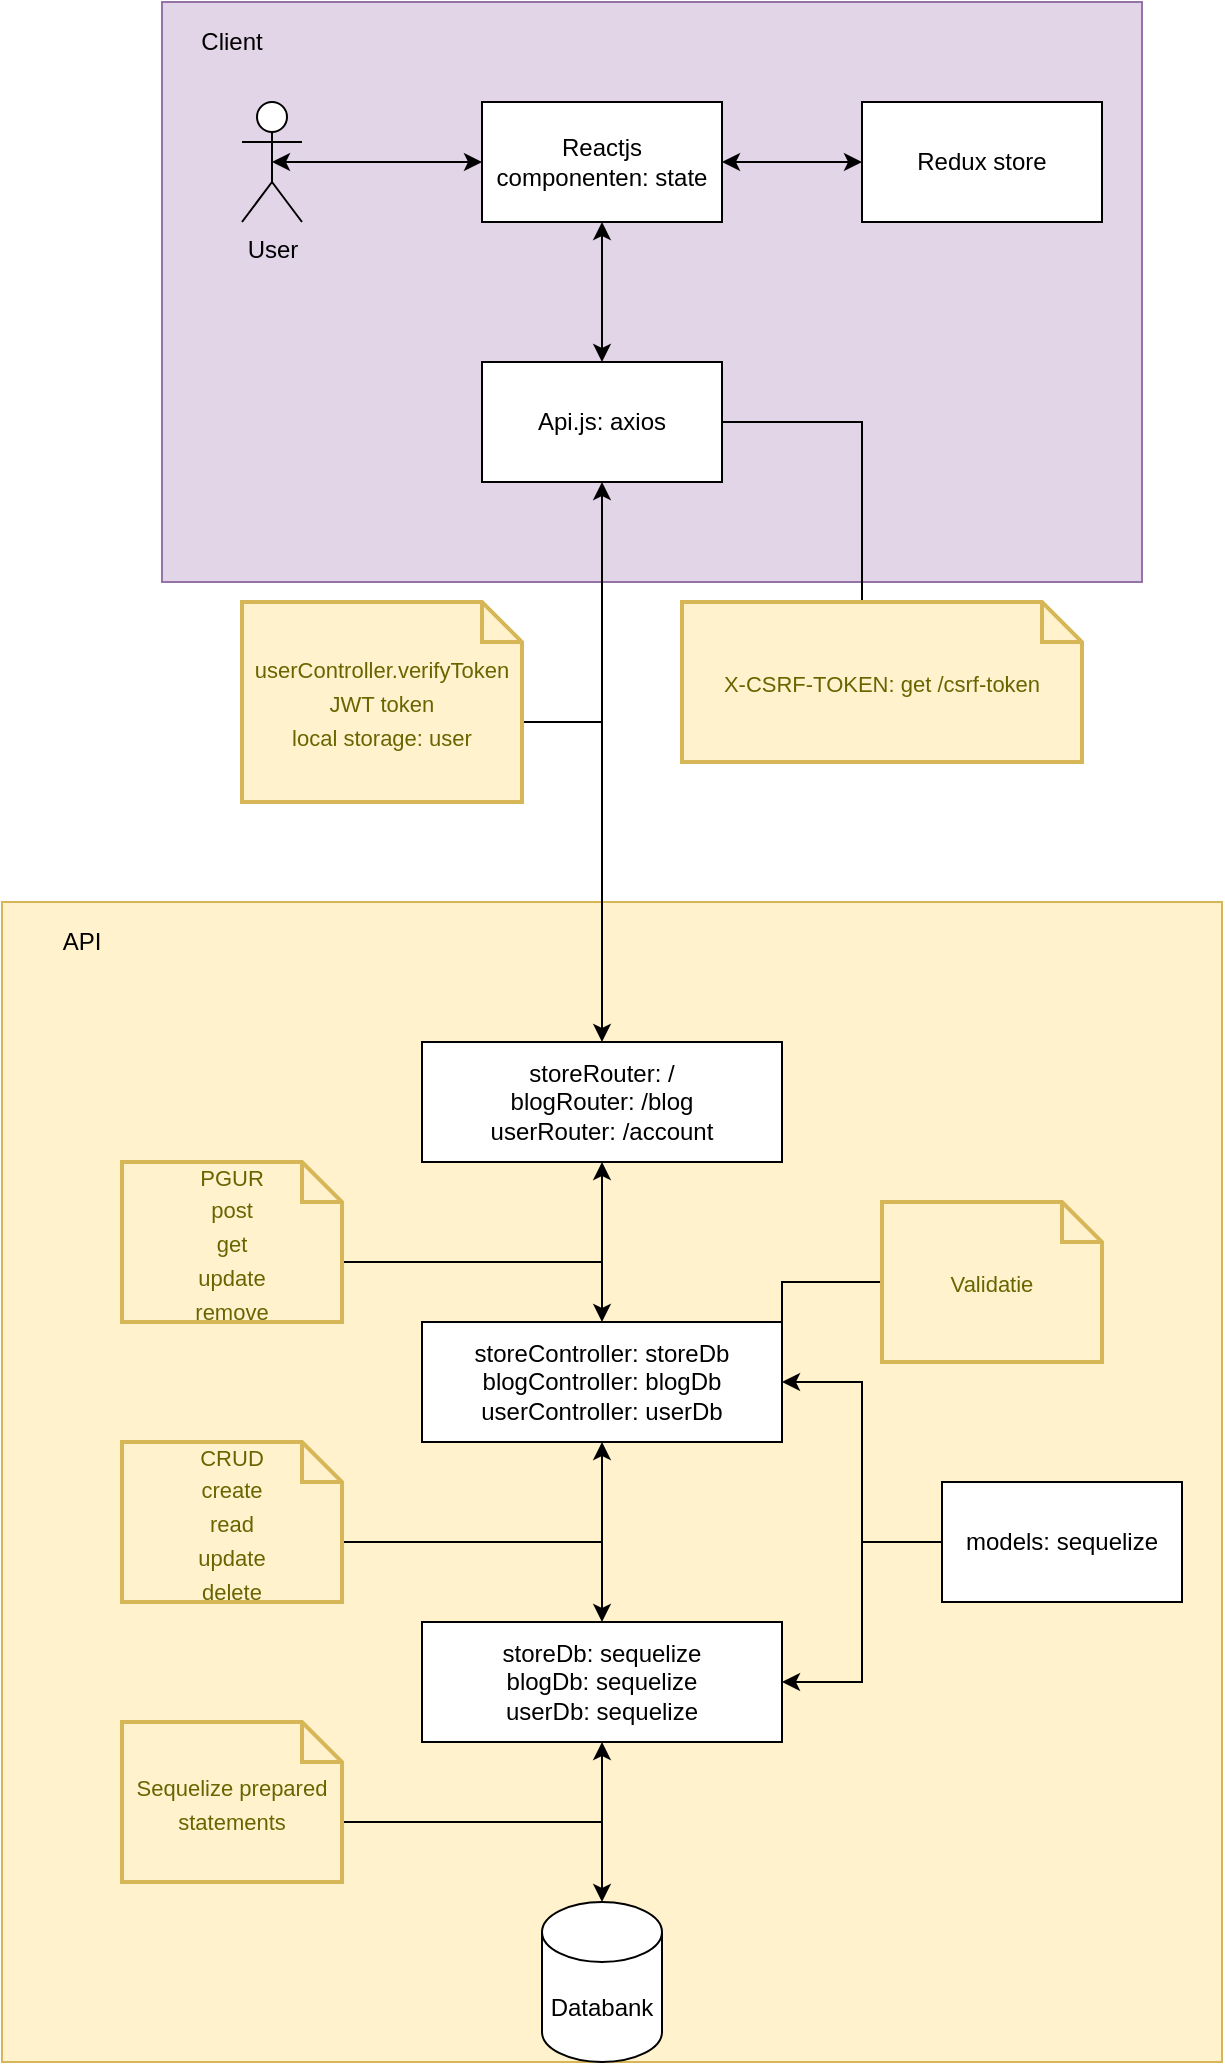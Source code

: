 <mxfile version="13.7.9" type="device"><diagram id="ibFVAGhFhCGda3OXvbXu" name="Page-1"><mxGraphModel dx="2272" dy="862" grid="1" gridSize="10" guides="1" tooltips="1" connect="1" arrows="1" fold="1" page="1" pageScale="1" pageWidth="850" pageHeight="1100" math="0" shadow="0"><root><mxCell id="0"/><mxCell id="1" parent="0"/><mxCell id="uuBy63kT2EAxpr-z3EIC-34" value="" style="rounded=0;whiteSpace=wrap;html=1;fillColor=#e1d5e7;strokeColor=#9673a6;" vertex="1" parent="1"><mxGeometry x="-370" y="30" width="490" height="290" as="geometry"/></mxCell><mxCell id="uuBy63kT2EAxpr-z3EIC-14" value="" style="rounded=0;whiteSpace=wrap;html=1;fillColor=#fff2cc;strokeColor=#d6b656;" vertex="1" parent="1"><mxGeometry x="-450" y="480" width="610" height="580" as="geometry"/></mxCell><mxCell id="uuBy63kT2EAxpr-z3EIC-1" value="Databank" style="shape=cylinder3;whiteSpace=wrap;html=1;boundedLbl=1;backgroundOutline=1;size=15;" vertex="1" parent="1"><mxGeometry x="-180" y="980" width="60" height="80" as="geometry"/></mxCell><mxCell id="uuBy63kT2EAxpr-z3EIC-7" style="edgeStyle=orthogonalEdgeStyle;rounded=0;orthogonalLoop=1;jettySize=auto;html=1;exitX=1;exitY=0.5;exitDx=0;exitDy=0;entryX=0;entryY=0.5;entryDx=0;entryDy=0;startArrow=classic;startFill=1;endArrow=none;endFill=0;" edge="1" parent="1" source="uuBy63kT2EAxpr-z3EIC-2" target="uuBy63kT2EAxpr-z3EIC-5"><mxGeometry relative="1" as="geometry"/></mxCell><mxCell id="uuBy63kT2EAxpr-z3EIC-8" style="edgeStyle=orthogonalEdgeStyle;rounded=0;orthogonalLoop=1;jettySize=auto;html=1;exitX=0.5;exitY=1;exitDx=0;exitDy=0;entryX=0.5;entryY=0;entryDx=0;entryDy=0;entryPerimeter=0;startArrow=classic;startFill=1;endArrow=classic;endFill=1;" edge="1" parent="1" source="uuBy63kT2EAxpr-z3EIC-2" target="uuBy63kT2EAxpr-z3EIC-1"><mxGeometry relative="1" as="geometry"/></mxCell><mxCell id="uuBy63kT2EAxpr-z3EIC-2" value="storeDb: sequelize&lt;br&gt;blogDb: sequelize&lt;br&gt;userDb: sequelize" style="rounded=0;whiteSpace=wrap;html=1;" vertex="1" parent="1"><mxGeometry x="-240" y="840" width="180" height="60" as="geometry"/></mxCell><mxCell id="uuBy63kT2EAxpr-z3EIC-6" style="edgeStyle=orthogonalEdgeStyle;rounded=0;orthogonalLoop=1;jettySize=auto;html=1;exitX=1;exitY=0.5;exitDx=0;exitDy=0;entryX=0;entryY=0.5;entryDx=0;entryDy=0;startArrow=classic;startFill=1;endArrow=none;endFill=0;" edge="1" parent="1" source="uuBy63kT2EAxpr-z3EIC-3" target="uuBy63kT2EAxpr-z3EIC-5"><mxGeometry relative="1" as="geometry"/></mxCell><mxCell id="uuBy63kT2EAxpr-z3EIC-9" style="edgeStyle=orthogonalEdgeStyle;rounded=0;orthogonalLoop=1;jettySize=auto;html=1;exitX=0.5;exitY=1;exitDx=0;exitDy=0;entryX=0.5;entryY=0;entryDx=0;entryDy=0;startArrow=classic;startFill=1;endArrow=classic;endFill=1;" edge="1" parent="1" source="uuBy63kT2EAxpr-z3EIC-3" target="uuBy63kT2EAxpr-z3EIC-2"><mxGeometry relative="1" as="geometry"/></mxCell><mxCell id="uuBy63kT2EAxpr-z3EIC-3" value="storeController: storeDb&lt;br&gt;blogController: blogDb&lt;br&gt;userController: userDb" style="rounded=0;whiteSpace=wrap;html=1;" vertex="1" parent="1"><mxGeometry x="-240" y="690" width="180" height="60" as="geometry"/></mxCell><mxCell id="uuBy63kT2EAxpr-z3EIC-10" style="edgeStyle=orthogonalEdgeStyle;rounded=0;orthogonalLoop=1;jettySize=auto;html=1;exitX=0.5;exitY=1;exitDx=0;exitDy=0;startArrow=classic;startFill=1;endArrow=classic;endFill=1;" edge="1" parent="1" source="uuBy63kT2EAxpr-z3EIC-4" target="uuBy63kT2EAxpr-z3EIC-3"><mxGeometry relative="1" as="geometry"/></mxCell><mxCell id="uuBy63kT2EAxpr-z3EIC-4" value="storeRouter: /&lt;br&gt;blogRouter: /blog&lt;br&gt;userRouter: /account" style="rounded=0;whiteSpace=wrap;html=1;" vertex="1" parent="1"><mxGeometry x="-240" y="550" width="180" height="60" as="geometry"/></mxCell><mxCell id="uuBy63kT2EAxpr-z3EIC-5" value="models: sequelize" style="rounded=0;whiteSpace=wrap;html=1;" vertex="1" parent="1"><mxGeometry x="20" y="770" width="120" height="60" as="geometry"/></mxCell><mxCell id="uuBy63kT2EAxpr-z3EIC-31" style="edgeStyle=orthogonalEdgeStyle;rounded=0;orthogonalLoop=1;jettySize=auto;html=1;exitX=0;exitY=0;exitDx=110;exitDy=50;exitPerimeter=0;startArrow=none;startFill=0;endArrow=none;endFill=0;" edge="1" parent="1" source="uuBy63kT2EAxpr-z3EIC-11"><mxGeometry relative="1" as="geometry"><mxPoint x="-150" y="800" as="targetPoint"/></mxGeometry></mxCell><mxCell id="uuBy63kT2EAxpr-z3EIC-11" value="&lt;font style=&quot;font-size: 11px&quot;&gt;CRUD&lt;br&gt;create&lt;br&gt;read&lt;br&gt;update&lt;br&gt;delete&lt;br&gt;&lt;/font&gt;" style="shape=note;strokeWidth=2;fontSize=14;size=20;whiteSpace=wrap;html=1;fillColor=#fff2cc;strokeColor=#d6b656;fontColor=#666600;" vertex="1" parent="1"><mxGeometry x="-390" y="750" width="110" height="80" as="geometry"/></mxCell><mxCell id="uuBy63kT2EAxpr-z3EIC-30" style="edgeStyle=orthogonalEdgeStyle;rounded=0;orthogonalLoop=1;jettySize=auto;html=1;exitX=0;exitY=0;exitDx=110;exitDy=50;exitPerimeter=0;startArrow=none;startFill=0;endArrow=none;endFill=0;" edge="1" parent="1" source="uuBy63kT2EAxpr-z3EIC-13"><mxGeometry relative="1" as="geometry"><mxPoint x="-150" y="660" as="targetPoint"/></mxGeometry></mxCell><mxCell id="uuBy63kT2EAxpr-z3EIC-13" value="&lt;span style=&quot;font-size: 11px&quot;&gt;PGUR&lt;br&gt;post&lt;br&gt;get&lt;br&gt;update&lt;br&gt;remove&lt;br&gt;&lt;/span&gt;" style="shape=note;strokeWidth=2;fontSize=14;size=20;whiteSpace=wrap;html=1;fillColor=#fff2cc;strokeColor=#d6b656;fontColor=#666600;" vertex="1" parent="1"><mxGeometry x="-390" y="610" width="110" height="80" as="geometry"/></mxCell><mxCell id="uuBy63kT2EAxpr-z3EIC-15" value="API" style="text;html=1;strokeColor=none;fillColor=none;align=center;verticalAlign=middle;whiteSpace=wrap;rounded=0;" vertex="1" parent="1"><mxGeometry x="-430" y="490" width="40" height="20" as="geometry"/></mxCell><mxCell id="uuBy63kT2EAxpr-z3EIC-22" style="edgeStyle=orthogonalEdgeStyle;rounded=0;orthogonalLoop=1;jettySize=auto;html=1;exitX=0.5;exitY=0.5;exitDx=0;exitDy=0;exitPerimeter=0;entryX=0;entryY=0.5;entryDx=0;entryDy=0;startArrow=classic;startFill=1;endArrow=classic;endFill=1;" edge="1" parent="1" source="uuBy63kT2EAxpr-z3EIC-16" target="uuBy63kT2EAxpr-z3EIC-19"><mxGeometry relative="1" as="geometry"/></mxCell><mxCell id="uuBy63kT2EAxpr-z3EIC-16" value="User" style="shape=umlActor;verticalLabelPosition=bottom;verticalAlign=top;html=1;outlineConnect=0;" vertex="1" parent="1"><mxGeometry x="-330" y="80" width="30" height="60" as="geometry"/></mxCell><mxCell id="uuBy63kT2EAxpr-z3EIC-23" style="edgeStyle=orthogonalEdgeStyle;rounded=0;orthogonalLoop=1;jettySize=auto;html=1;exitX=1;exitY=0.5;exitDx=0;exitDy=0;entryX=0;entryY=0.5;entryDx=0;entryDy=0;startArrow=classic;startFill=1;endArrow=classic;endFill=1;" edge="1" parent="1" source="uuBy63kT2EAxpr-z3EIC-19" target="uuBy63kT2EAxpr-z3EIC-21"><mxGeometry relative="1" as="geometry"/></mxCell><mxCell id="uuBy63kT2EAxpr-z3EIC-24" style="edgeStyle=orthogonalEdgeStyle;rounded=0;orthogonalLoop=1;jettySize=auto;html=1;exitX=0.5;exitY=1;exitDx=0;exitDy=0;entryX=0.5;entryY=0;entryDx=0;entryDy=0;startArrow=classic;startFill=1;endArrow=classic;endFill=1;" edge="1" parent="1" source="uuBy63kT2EAxpr-z3EIC-19" target="uuBy63kT2EAxpr-z3EIC-20"><mxGeometry relative="1" as="geometry"/></mxCell><mxCell id="uuBy63kT2EAxpr-z3EIC-19" value="Reactjs componenten: state" style="rounded=0;whiteSpace=wrap;html=1;" vertex="1" parent="1"><mxGeometry x="-210" y="80" width="120" height="60" as="geometry"/></mxCell><mxCell id="uuBy63kT2EAxpr-z3EIC-25" style="edgeStyle=orthogonalEdgeStyle;rounded=0;orthogonalLoop=1;jettySize=auto;html=1;exitX=0.5;exitY=1;exitDx=0;exitDy=0;entryX=0.5;entryY=0;entryDx=0;entryDy=0;startArrow=classic;startFill=1;endArrow=classic;endFill=1;" edge="1" parent="1" source="uuBy63kT2EAxpr-z3EIC-20" target="uuBy63kT2EAxpr-z3EIC-4"><mxGeometry relative="1" as="geometry"/></mxCell><mxCell id="uuBy63kT2EAxpr-z3EIC-28" style="edgeStyle=orthogonalEdgeStyle;rounded=0;orthogonalLoop=1;jettySize=auto;html=1;exitX=1;exitY=0.5;exitDx=0;exitDy=0;entryX=0;entryY=0;entryDx=90;entryDy=0;entryPerimeter=0;startArrow=none;startFill=0;endArrow=none;endFill=0;" edge="1" parent="1" source="uuBy63kT2EAxpr-z3EIC-20" target="uuBy63kT2EAxpr-z3EIC-27"><mxGeometry relative="1" as="geometry"/></mxCell><mxCell id="uuBy63kT2EAxpr-z3EIC-20" value="Api.js: axios" style="rounded=0;whiteSpace=wrap;html=1;" vertex="1" parent="1"><mxGeometry x="-210" y="210" width="120" height="60" as="geometry"/></mxCell><mxCell id="uuBy63kT2EAxpr-z3EIC-21" value="Redux store" style="rounded=0;whiteSpace=wrap;html=1;" vertex="1" parent="1"><mxGeometry x="-20" y="80" width="120" height="60" as="geometry"/></mxCell><mxCell id="uuBy63kT2EAxpr-z3EIC-29" style="edgeStyle=orthogonalEdgeStyle;rounded=0;orthogonalLoop=1;jettySize=auto;html=1;exitX=0;exitY=0;exitDx=140;exitDy=60;exitPerimeter=0;startArrow=none;startFill=0;endArrow=none;endFill=0;" edge="1" parent="1" source="uuBy63kT2EAxpr-z3EIC-26"><mxGeometry relative="1" as="geometry"><mxPoint x="-150" y="390" as="targetPoint"/></mxGeometry></mxCell><mxCell id="uuBy63kT2EAxpr-z3EIC-26" value="&lt;font style=&quot;font-size: 11px&quot;&gt;userController.verifyToken&lt;br&gt;JWT token&lt;br&gt;local storage: user&lt;br&gt;&lt;/font&gt;" style="shape=note;strokeWidth=2;fontSize=14;size=20;whiteSpace=wrap;html=1;fillColor=#fff2cc;strokeColor=#d6b656;fontColor=#666600;" vertex="1" parent="1"><mxGeometry x="-330" y="330" width="140" height="100" as="geometry"/></mxCell><mxCell id="uuBy63kT2EAxpr-z3EIC-27" value="&lt;font style=&quot;font-size: 11px&quot;&gt;X-CSRF-TOKEN: get /csrf-token&lt;br&gt;&lt;/font&gt;" style="shape=note;strokeWidth=2;fontSize=14;size=20;whiteSpace=wrap;html=1;fillColor=#fff2cc;strokeColor=#d6b656;fontColor=#666600;" vertex="1" parent="1"><mxGeometry x="-110" y="330" width="200" height="80" as="geometry"/></mxCell><mxCell id="uuBy63kT2EAxpr-z3EIC-33" style="edgeStyle=orthogonalEdgeStyle;rounded=0;orthogonalLoop=1;jettySize=auto;html=1;exitX=0;exitY=0;exitDx=110;exitDy=50;exitPerimeter=0;startArrow=none;startFill=0;endArrow=none;endFill=0;" edge="1" parent="1" source="uuBy63kT2EAxpr-z3EIC-32"><mxGeometry relative="1" as="geometry"><mxPoint x="-150" y="940" as="targetPoint"/></mxGeometry></mxCell><mxCell id="uuBy63kT2EAxpr-z3EIC-32" value="&lt;font style=&quot;font-size: 11px&quot;&gt;Sequelize prepared statements&lt;/font&gt;" style="shape=note;strokeWidth=2;fontSize=14;size=20;whiteSpace=wrap;html=1;fillColor=#fff2cc;strokeColor=#d6b656;fontColor=#666600;" vertex="1" parent="1"><mxGeometry x="-390" y="890" width="110" height="80" as="geometry"/></mxCell><mxCell id="uuBy63kT2EAxpr-z3EIC-35" value="Client" style="text;html=1;strokeColor=none;fillColor=none;align=center;verticalAlign=middle;whiteSpace=wrap;rounded=0;" vertex="1" parent="1"><mxGeometry x="-355" y="40" width="40" height="20" as="geometry"/></mxCell><mxCell id="uuBy63kT2EAxpr-z3EIC-37" style="edgeStyle=orthogonalEdgeStyle;rounded=0;orthogonalLoop=1;jettySize=auto;html=1;exitX=0;exitY=0.5;exitDx=0;exitDy=0;exitPerimeter=0;entryX=1;entryY=0;entryDx=0;entryDy=0;startArrow=none;startFill=0;endArrow=none;endFill=0;" edge="1" parent="1" source="uuBy63kT2EAxpr-z3EIC-36" target="uuBy63kT2EAxpr-z3EIC-3"><mxGeometry relative="1" as="geometry"/></mxCell><mxCell id="uuBy63kT2EAxpr-z3EIC-36" value="&lt;font style=&quot;font-size: 11px&quot;&gt;Validatie&lt;/font&gt;" style="shape=note;strokeWidth=2;fontSize=14;size=20;whiteSpace=wrap;html=1;fillColor=#fff2cc;strokeColor=#d6b656;fontColor=#666600;" vertex="1" parent="1"><mxGeometry x="-10" y="630" width="110" height="80" as="geometry"/></mxCell></root></mxGraphModel></diagram></mxfile>